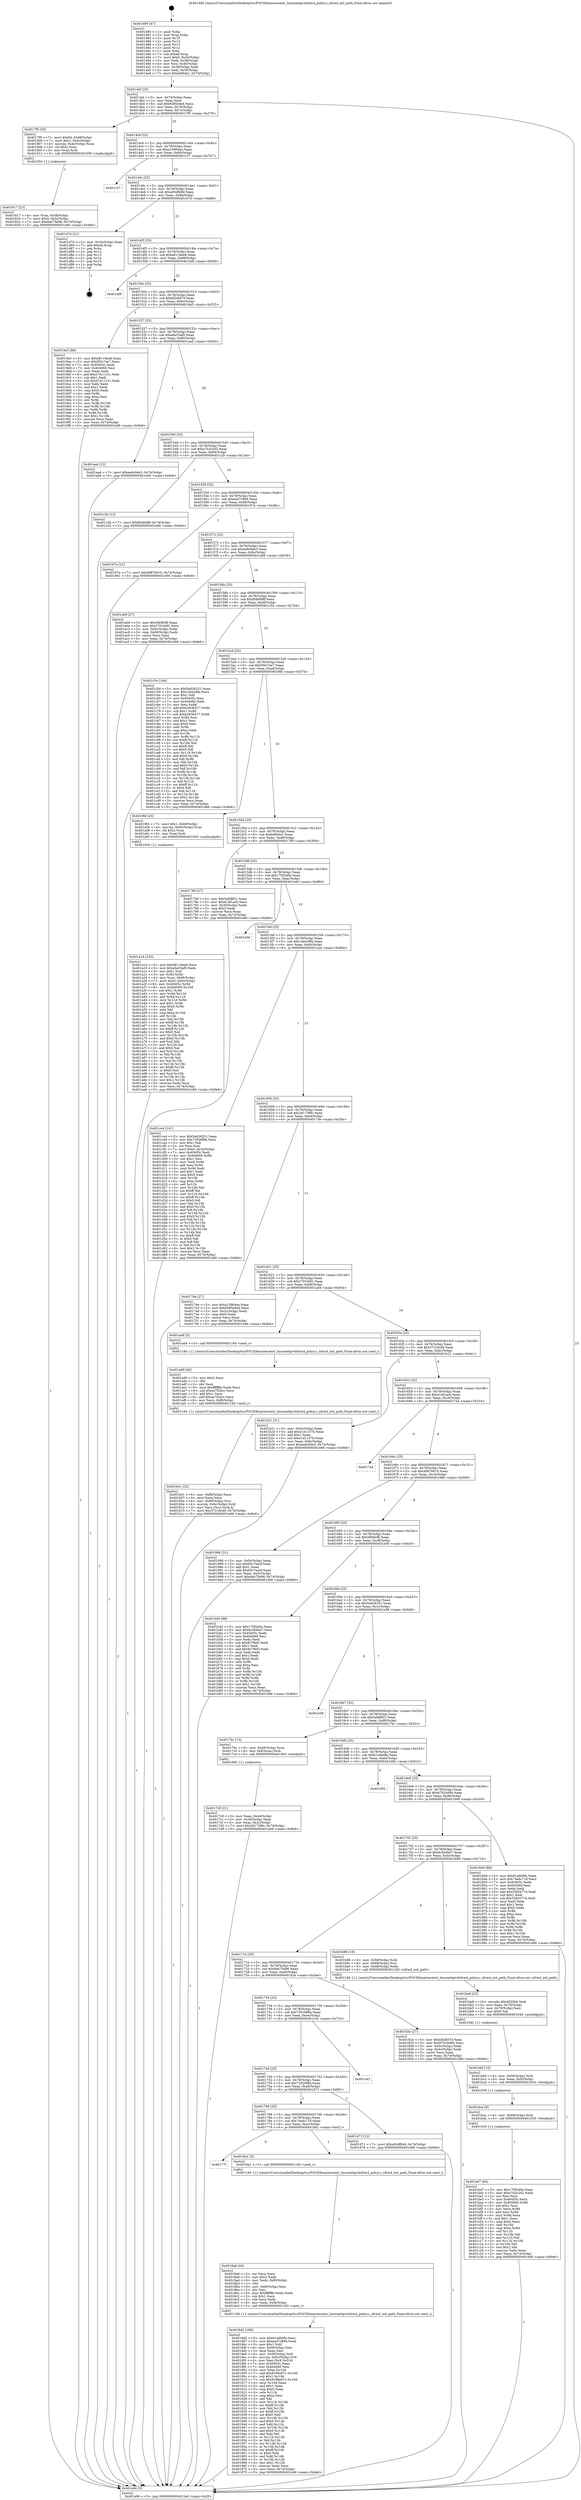 digraph "0x401480" {
  label = "0x401480 (/mnt/c/Users/mathe/Desktop/tcc/POCII/binaries/extr_linuxnetipv4xfrm4_policy.c_xfrm4_init_path_Final-ollvm.out::main(0))"
  labelloc = "t"
  node[shape=record]

  Entry [label="",width=0.3,height=0.3,shape=circle,fillcolor=black,style=filled]
  "0x4014af" [label="{
     0x4014af [23]\l
     | [instrs]\l
     &nbsp;&nbsp;0x4014af \<+3\>: mov -0x74(%rbp),%eax\l
     &nbsp;&nbsp;0x4014b2 \<+2\>: mov %eax,%ecx\l
     &nbsp;&nbsp;0x4014b4 \<+6\>: sub $0x9385d4e4,%ecx\l
     &nbsp;&nbsp;0x4014ba \<+3\>: mov %eax,-0x78(%rbp)\l
     &nbsp;&nbsp;0x4014bd \<+3\>: mov %ecx,-0x7c(%rbp)\l
     &nbsp;&nbsp;0x4014c0 \<+6\>: je 00000000004017f9 \<main+0x379\>\l
  }"]
  "0x4017f9" [label="{
     0x4017f9 [30]\l
     | [instrs]\l
     &nbsp;&nbsp;0x4017f9 \<+7\>: movl $0x64,-0x48(%rbp)\l
     &nbsp;&nbsp;0x401800 \<+7\>: movl $0x1,-0x4c(%rbp)\l
     &nbsp;&nbsp;0x401807 \<+4\>: movslq -0x4c(%rbp),%rax\l
     &nbsp;&nbsp;0x40180b \<+4\>: shl $0x2,%rax\l
     &nbsp;&nbsp;0x40180f \<+3\>: mov %rax,%rdi\l
     &nbsp;&nbsp;0x401812 \<+5\>: call 0000000000401050 \<malloc@plt\>\l
     | [calls]\l
     &nbsp;&nbsp;0x401050 \{1\} (unknown)\l
  }"]
  "0x4014c6" [label="{
     0x4014c6 [22]\l
     | [instrs]\l
     &nbsp;&nbsp;0x4014c6 \<+5\>: jmp 00000000004014cb \<main+0x4b\>\l
     &nbsp;&nbsp;0x4014cb \<+3\>: mov -0x78(%rbp),%eax\l
     &nbsp;&nbsp;0x4014ce \<+5\>: sub $0xa15964ea,%eax\l
     &nbsp;&nbsp;0x4014d3 \<+3\>: mov %eax,-0x80(%rbp)\l
     &nbsp;&nbsp;0x4014d6 \<+6\>: je 0000000000401c37 \<main+0x7b7\>\l
  }"]
  Exit [label="",width=0.3,height=0.3,shape=circle,fillcolor=black,style=filled,peripheries=2]
  "0x401c37" [label="{
     0x401c37\l
  }", style=dashed]
  "0x4014dc" [label="{
     0x4014dc [25]\l
     | [instrs]\l
     &nbsp;&nbsp;0x4014dc \<+5\>: jmp 00000000004014e1 \<main+0x61\>\l
     &nbsp;&nbsp;0x4014e1 \<+3\>: mov -0x78(%rbp),%eax\l
     &nbsp;&nbsp;0x4014e4 \<+5\>: sub $0xa83dfb9d,%eax\l
     &nbsp;&nbsp;0x4014e9 \<+6\>: mov %eax,-0x84(%rbp)\l
     &nbsp;&nbsp;0x4014ef \<+6\>: je 0000000000401d7d \<main+0x8fd\>\l
  }"]
  "0x401bd7" [label="{
     0x401bd7 [84]\l
     | [instrs]\l
     &nbsp;&nbsp;0x401bd7 \<+5\>: mov $0x170f2d0e,%eax\l
     &nbsp;&nbsp;0x401bdc \<+5\>: mov $0xe7b3c2d2,%edx\l
     &nbsp;&nbsp;0x401be1 \<+2\>: xor %esi,%esi\l
     &nbsp;&nbsp;0x401be3 \<+7\>: mov 0x40405c,%ecx\l
     &nbsp;&nbsp;0x401bea \<+8\>: mov 0x404060,%r8d\l
     &nbsp;&nbsp;0x401bf2 \<+3\>: sub $0x1,%esi\l
     &nbsp;&nbsp;0x401bf5 \<+3\>: mov %ecx,%r9d\l
     &nbsp;&nbsp;0x401bf8 \<+3\>: add %esi,%r9d\l
     &nbsp;&nbsp;0x401bfb \<+4\>: imul %r9d,%ecx\l
     &nbsp;&nbsp;0x401bff \<+3\>: and $0x1,%ecx\l
     &nbsp;&nbsp;0x401c02 \<+3\>: cmp $0x0,%ecx\l
     &nbsp;&nbsp;0x401c05 \<+4\>: sete %r10b\l
     &nbsp;&nbsp;0x401c09 \<+4\>: cmp $0xa,%r8d\l
     &nbsp;&nbsp;0x401c0d \<+4\>: setl %r11b\l
     &nbsp;&nbsp;0x401c11 \<+3\>: mov %r10b,%bl\l
     &nbsp;&nbsp;0x401c14 \<+3\>: and %r11b,%bl\l
     &nbsp;&nbsp;0x401c17 \<+3\>: xor %r11b,%r10b\l
     &nbsp;&nbsp;0x401c1a \<+3\>: or %r10b,%bl\l
     &nbsp;&nbsp;0x401c1d \<+3\>: test $0x1,%bl\l
     &nbsp;&nbsp;0x401c20 \<+3\>: cmovne %edx,%eax\l
     &nbsp;&nbsp;0x401c23 \<+3\>: mov %eax,-0x74(%rbp)\l
     &nbsp;&nbsp;0x401c26 \<+5\>: jmp 0000000000401e66 \<main+0x9e6\>\l
  }"]
  "0x401d7d" [label="{
     0x401d7d [21]\l
     | [instrs]\l
     &nbsp;&nbsp;0x401d7d \<+3\>: mov -0x34(%rbp),%eax\l
     &nbsp;&nbsp;0x401d80 \<+7\>: add $0xe8,%rsp\l
     &nbsp;&nbsp;0x401d87 \<+1\>: pop %rbx\l
     &nbsp;&nbsp;0x401d88 \<+2\>: pop %r12\l
     &nbsp;&nbsp;0x401d8a \<+2\>: pop %r13\l
     &nbsp;&nbsp;0x401d8c \<+2\>: pop %r14\l
     &nbsp;&nbsp;0x401d8e \<+2\>: pop %r15\l
     &nbsp;&nbsp;0x401d90 \<+1\>: pop %rbp\l
     &nbsp;&nbsp;0x401d91 \<+1\>: ret\l
  }"]
  "0x4014f5" [label="{
     0x4014f5 [25]\l
     | [instrs]\l
     &nbsp;&nbsp;0x4014f5 \<+5\>: jmp 00000000004014fa \<main+0x7a\>\l
     &nbsp;&nbsp;0x4014fa \<+3\>: mov -0x78(%rbp),%eax\l
     &nbsp;&nbsp;0x4014fd \<+5\>: sub $0xb8119ee8,%eax\l
     &nbsp;&nbsp;0x401502 \<+6\>: mov %eax,-0x88(%rbp)\l
     &nbsp;&nbsp;0x401508 \<+6\>: je 0000000000401ddf \<main+0x95f\>\l
  }"]
  "0x401bce" [label="{
     0x401bce [9]\l
     | [instrs]\l
     &nbsp;&nbsp;0x401bce \<+4\>: mov -0x68(%rbp),%rdi\l
     &nbsp;&nbsp;0x401bd2 \<+5\>: call 0000000000401030 \<free@plt\>\l
     | [calls]\l
     &nbsp;&nbsp;0x401030 \{1\} (unknown)\l
  }"]
  "0x401ddf" [label="{
     0x401ddf\l
  }", style=dashed]
  "0x40150e" [label="{
     0x40150e [25]\l
     | [instrs]\l
     &nbsp;&nbsp;0x40150e \<+5\>: jmp 0000000000401513 \<main+0x93\>\l
     &nbsp;&nbsp;0x401513 \<+3\>: mov -0x78(%rbp),%eax\l
     &nbsp;&nbsp;0x401516 \<+5\>: sub $0xbf2dfd7d,%eax\l
     &nbsp;&nbsp;0x40151b \<+6\>: mov %eax,-0x8c(%rbp)\l
     &nbsp;&nbsp;0x401521 \<+6\>: je 00000000004019a5 \<main+0x525\>\l
  }"]
  "0x401bbf" [label="{
     0x401bbf [15]\l
     | [instrs]\l
     &nbsp;&nbsp;0x401bbf \<+4\>: mov -0x58(%rbp),%rdi\l
     &nbsp;&nbsp;0x401bc3 \<+6\>: mov %eax,-0xfc(%rbp)\l
     &nbsp;&nbsp;0x401bc9 \<+5\>: call 0000000000401030 \<free@plt\>\l
     | [calls]\l
     &nbsp;&nbsp;0x401030 \{1\} (unknown)\l
  }"]
  "0x4019a5" [label="{
     0x4019a5 [88]\l
     | [instrs]\l
     &nbsp;&nbsp;0x4019a5 \<+5\>: mov $0xb8119ee8,%eax\l
     &nbsp;&nbsp;0x4019aa \<+5\>: mov $0xf30c7ee7,%ecx\l
     &nbsp;&nbsp;0x4019af \<+7\>: mov 0x40405c,%edx\l
     &nbsp;&nbsp;0x4019b6 \<+7\>: mov 0x404060,%esi\l
     &nbsp;&nbsp;0x4019bd \<+2\>: mov %edx,%edi\l
     &nbsp;&nbsp;0x4019bf \<+6\>: add $0xe7d11151,%edi\l
     &nbsp;&nbsp;0x4019c5 \<+3\>: sub $0x1,%edi\l
     &nbsp;&nbsp;0x4019c8 \<+6\>: sub $0xe7d11151,%edi\l
     &nbsp;&nbsp;0x4019ce \<+3\>: imul %edi,%edx\l
     &nbsp;&nbsp;0x4019d1 \<+3\>: and $0x1,%edx\l
     &nbsp;&nbsp;0x4019d4 \<+3\>: cmp $0x0,%edx\l
     &nbsp;&nbsp;0x4019d7 \<+4\>: sete %r8b\l
     &nbsp;&nbsp;0x4019db \<+3\>: cmp $0xa,%esi\l
     &nbsp;&nbsp;0x4019de \<+4\>: setl %r9b\l
     &nbsp;&nbsp;0x4019e2 \<+3\>: mov %r8b,%r10b\l
     &nbsp;&nbsp;0x4019e5 \<+3\>: and %r9b,%r10b\l
     &nbsp;&nbsp;0x4019e8 \<+3\>: xor %r9b,%r8b\l
     &nbsp;&nbsp;0x4019eb \<+3\>: or %r8b,%r10b\l
     &nbsp;&nbsp;0x4019ee \<+4\>: test $0x1,%r10b\l
     &nbsp;&nbsp;0x4019f2 \<+3\>: cmovne %ecx,%eax\l
     &nbsp;&nbsp;0x4019f5 \<+3\>: mov %eax,-0x74(%rbp)\l
     &nbsp;&nbsp;0x4019f8 \<+5\>: jmp 0000000000401e66 \<main+0x9e6\>\l
  }"]
  "0x401527" [label="{
     0x401527 [25]\l
     | [instrs]\l
     &nbsp;&nbsp;0x401527 \<+5\>: jmp 000000000040152c \<main+0xac\>\l
     &nbsp;&nbsp;0x40152c \<+3\>: mov -0x78(%rbp),%eax\l
     &nbsp;&nbsp;0x40152f \<+5\>: sub $0xe6a53af0,%eax\l
     &nbsp;&nbsp;0x401534 \<+6\>: mov %eax,-0x90(%rbp)\l
     &nbsp;&nbsp;0x40153a \<+6\>: je 0000000000401aad \<main+0x62d\>\l
  }"]
  "0x401ba8" [label="{
     0x401ba8 [23]\l
     | [instrs]\l
     &nbsp;&nbsp;0x401ba8 \<+10\>: movabs $0x4020b6,%rdi\l
     &nbsp;&nbsp;0x401bb2 \<+3\>: mov %eax,-0x70(%rbp)\l
     &nbsp;&nbsp;0x401bb5 \<+3\>: mov -0x70(%rbp),%esi\l
     &nbsp;&nbsp;0x401bb8 \<+2\>: mov $0x0,%al\l
     &nbsp;&nbsp;0x401bba \<+5\>: call 0000000000401040 \<printf@plt\>\l
     | [calls]\l
     &nbsp;&nbsp;0x401040 \{1\} (unknown)\l
  }"]
  "0x401aad" [label="{
     0x401aad [12]\l
     | [instrs]\l
     &nbsp;&nbsp;0x401aad \<+7\>: movl $0xee6c9de3,-0x74(%rbp)\l
     &nbsp;&nbsp;0x401ab4 \<+5\>: jmp 0000000000401e66 \<main+0x9e6\>\l
  }"]
  "0x401540" [label="{
     0x401540 [25]\l
     | [instrs]\l
     &nbsp;&nbsp;0x401540 \<+5\>: jmp 0000000000401545 \<main+0xc5\>\l
     &nbsp;&nbsp;0x401545 \<+3\>: mov -0x78(%rbp),%eax\l
     &nbsp;&nbsp;0x401548 \<+5\>: sub $0xe7b3c2d2,%eax\l
     &nbsp;&nbsp;0x40154d \<+6\>: mov %eax,-0x94(%rbp)\l
     &nbsp;&nbsp;0x401553 \<+6\>: je 0000000000401c2b \<main+0x7ab\>\l
  }"]
  "0x401b01" [label="{
     0x401b01 [32]\l
     | [instrs]\l
     &nbsp;&nbsp;0x401b01 \<+6\>: mov -0xf8(%rbp),%ecx\l
     &nbsp;&nbsp;0x401b07 \<+3\>: imul %eax,%ecx\l
     &nbsp;&nbsp;0x401b0a \<+4\>: mov -0x68(%rbp),%rsi\l
     &nbsp;&nbsp;0x401b0e \<+4\>: movslq -0x6c(%rbp),%rdi\l
     &nbsp;&nbsp;0x401b12 \<+3\>: mov %ecx,(%rsi,%rdi,4)\l
     &nbsp;&nbsp;0x401b15 \<+7\>: movl $0x37218cd9,-0x74(%rbp)\l
     &nbsp;&nbsp;0x401b1c \<+5\>: jmp 0000000000401e66 \<main+0x9e6\>\l
  }"]
  "0x401c2b" [label="{
     0x401c2b [12]\l
     | [instrs]\l
     &nbsp;&nbsp;0x401c2b \<+7\>: movl $0xf046fd8f,-0x74(%rbp)\l
     &nbsp;&nbsp;0x401c32 \<+5\>: jmp 0000000000401e66 \<main+0x9e6\>\l
  }"]
  "0x401559" [label="{
     0x401559 [25]\l
     | [instrs]\l
     &nbsp;&nbsp;0x401559 \<+5\>: jmp 000000000040155e \<main+0xde\>\l
     &nbsp;&nbsp;0x40155e \<+3\>: mov -0x78(%rbp),%eax\l
     &nbsp;&nbsp;0x401561 \<+5\>: sub $0xead7c894,%eax\l
     &nbsp;&nbsp;0x401566 \<+6\>: mov %eax,-0x98(%rbp)\l
     &nbsp;&nbsp;0x40156c \<+6\>: je 000000000040197a \<main+0x4fa\>\l
  }"]
  "0x401ad9" [label="{
     0x401ad9 [40]\l
     | [instrs]\l
     &nbsp;&nbsp;0x401ad9 \<+5\>: mov $0x2,%ecx\l
     &nbsp;&nbsp;0x401ade \<+1\>: cltd\l
     &nbsp;&nbsp;0x401adf \<+2\>: idiv %ecx\l
     &nbsp;&nbsp;0x401ae1 \<+6\>: imul $0xfffffffe,%edx,%ecx\l
     &nbsp;&nbsp;0x401ae7 \<+6\>: sub $0xea7f2dcc,%ecx\l
     &nbsp;&nbsp;0x401aed \<+3\>: add $0x1,%ecx\l
     &nbsp;&nbsp;0x401af0 \<+6\>: add $0xea7f2dcc,%ecx\l
     &nbsp;&nbsp;0x401af6 \<+6\>: mov %ecx,-0xf8(%rbp)\l
     &nbsp;&nbsp;0x401afc \<+5\>: call 0000000000401160 \<next_i\>\l
     | [calls]\l
     &nbsp;&nbsp;0x401160 \{1\} (/mnt/c/Users/mathe/Desktop/tcc/POCII/binaries/extr_linuxnetipv4xfrm4_policy.c_xfrm4_init_path_Final-ollvm.out::next_i)\l
  }"]
  "0x40197a" [label="{
     0x40197a [12]\l
     | [instrs]\l
     &nbsp;&nbsp;0x40197a \<+7\>: movl $0x49876610,-0x74(%rbp)\l
     &nbsp;&nbsp;0x401981 \<+5\>: jmp 0000000000401e66 \<main+0x9e6\>\l
  }"]
  "0x401572" [label="{
     0x401572 [25]\l
     | [instrs]\l
     &nbsp;&nbsp;0x401572 \<+5\>: jmp 0000000000401577 \<main+0xf7\>\l
     &nbsp;&nbsp;0x401577 \<+3\>: mov -0x78(%rbp),%eax\l
     &nbsp;&nbsp;0x40157a \<+5\>: sub $0xee6c9de3,%eax\l
     &nbsp;&nbsp;0x40157f \<+6\>: mov %eax,-0x9c(%rbp)\l
     &nbsp;&nbsp;0x401585 \<+6\>: je 0000000000401ab9 \<main+0x639\>\l
  }"]
  "0x401a14" [label="{
     0x401a14 [153]\l
     | [instrs]\l
     &nbsp;&nbsp;0x401a14 \<+5\>: mov $0xb8119ee8,%ecx\l
     &nbsp;&nbsp;0x401a19 \<+5\>: mov $0xe6a53af0,%edx\l
     &nbsp;&nbsp;0x401a1e \<+3\>: mov $0x1,%sil\l
     &nbsp;&nbsp;0x401a21 \<+3\>: xor %r8d,%r8d\l
     &nbsp;&nbsp;0x401a24 \<+4\>: mov %rax,-0x68(%rbp)\l
     &nbsp;&nbsp;0x401a28 \<+7\>: movl $0x0,-0x6c(%rbp)\l
     &nbsp;&nbsp;0x401a2f \<+8\>: mov 0x40405c,%r9d\l
     &nbsp;&nbsp;0x401a37 \<+8\>: mov 0x404060,%r10d\l
     &nbsp;&nbsp;0x401a3f \<+4\>: sub $0x1,%r8d\l
     &nbsp;&nbsp;0x401a43 \<+3\>: mov %r9d,%r11d\l
     &nbsp;&nbsp;0x401a46 \<+3\>: add %r8d,%r11d\l
     &nbsp;&nbsp;0x401a49 \<+4\>: imul %r11d,%r9d\l
     &nbsp;&nbsp;0x401a4d \<+4\>: and $0x1,%r9d\l
     &nbsp;&nbsp;0x401a51 \<+4\>: cmp $0x0,%r9d\l
     &nbsp;&nbsp;0x401a55 \<+3\>: sete %bl\l
     &nbsp;&nbsp;0x401a58 \<+4\>: cmp $0xa,%r10d\l
     &nbsp;&nbsp;0x401a5c \<+4\>: setl %r14b\l
     &nbsp;&nbsp;0x401a60 \<+3\>: mov %bl,%r15b\l
     &nbsp;&nbsp;0x401a63 \<+4\>: xor $0xff,%r15b\l
     &nbsp;&nbsp;0x401a67 \<+3\>: mov %r14b,%r12b\l
     &nbsp;&nbsp;0x401a6a \<+4\>: xor $0xff,%r12b\l
     &nbsp;&nbsp;0x401a6e \<+4\>: xor $0x0,%sil\l
     &nbsp;&nbsp;0x401a72 \<+3\>: mov %r15b,%r13b\l
     &nbsp;&nbsp;0x401a75 \<+4\>: and $0x0,%r13b\l
     &nbsp;&nbsp;0x401a79 \<+3\>: and %sil,%bl\l
     &nbsp;&nbsp;0x401a7c \<+3\>: mov %r12b,%al\l
     &nbsp;&nbsp;0x401a7f \<+2\>: and $0x0,%al\l
     &nbsp;&nbsp;0x401a81 \<+3\>: and %sil,%r14b\l
     &nbsp;&nbsp;0x401a84 \<+3\>: or %bl,%r13b\l
     &nbsp;&nbsp;0x401a87 \<+3\>: or %r14b,%al\l
     &nbsp;&nbsp;0x401a8a \<+3\>: xor %al,%r13b\l
     &nbsp;&nbsp;0x401a8d \<+3\>: or %r12b,%r15b\l
     &nbsp;&nbsp;0x401a90 \<+4\>: xor $0xff,%r15b\l
     &nbsp;&nbsp;0x401a94 \<+4\>: or $0x0,%sil\l
     &nbsp;&nbsp;0x401a98 \<+3\>: and %sil,%r15b\l
     &nbsp;&nbsp;0x401a9b \<+3\>: or %r15b,%r13b\l
     &nbsp;&nbsp;0x401a9e \<+4\>: test $0x1,%r13b\l
     &nbsp;&nbsp;0x401aa2 \<+3\>: cmovne %edx,%ecx\l
     &nbsp;&nbsp;0x401aa5 \<+3\>: mov %ecx,-0x74(%rbp)\l
     &nbsp;&nbsp;0x401aa8 \<+5\>: jmp 0000000000401e66 \<main+0x9e6\>\l
  }"]
  "0x401ab9" [label="{
     0x401ab9 [27]\l
     | [instrs]\l
     &nbsp;&nbsp;0x401ab9 \<+5\>: mov $0x56f4fcf6,%eax\l
     &nbsp;&nbsp;0x401abe \<+5\>: mov $0x27016df1,%ecx\l
     &nbsp;&nbsp;0x401ac3 \<+3\>: mov -0x6c(%rbp),%edx\l
     &nbsp;&nbsp;0x401ac6 \<+3\>: cmp -0x60(%rbp),%edx\l
     &nbsp;&nbsp;0x401ac9 \<+3\>: cmovl %ecx,%eax\l
     &nbsp;&nbsp;0x401acc \<+3\>: mov %eax,-0x74(%rbp)\l
     &nbsp;&nbsp;0x401acf \<+5\>: jmp 0000000000401e66 \<main+0x9e6\>\l
  }"]
  "0x40158b" [label="{
     0x40158b [25]\l
     | [instrs]\l
     &nbsp;&nbsp;0x40158b \<+5\>: jmp 0000000000401590 \<main+0x110\>\l
     &nbsp;&nbsp;0x401590 \<+3\>: mov -0x78(%rbp),%eax\l
     &nbsp;&nbsp;0x401593 \<+5\>: sub $0xf046fd8f,%eax\l
     &nbsp;&nbsp;0x401598 \<+6\>: mov %eax,-0xa0(%rbp)\l
     &nbsp;&nbsp;0x40159e \<+6\>: je 0000000000401c54 \<main+0x7d4\>\l
  }"]
  "0x4018d2" [label="{
     0x4018d2 [168]\l
     | [instrs]\l
     &nbsp;&nbsp;0x4018d2 \<+5\>: mov $0x61e6b0fe,%ecx\l
     &nbsp;&nbsp;0x4018d7 \<+5\>: mov $0xead7c894,%edx\l
     &nbsp;&nbsp;0x4018dc \<+3\>: mov $0x1,%dil\l
     &nbsp;&nbsp;0x4018df \<+6\>: mov -0xf4(%rbp),%esi\l
     &nbsp;&nbsp;0x4018e5 \<+3\>: imul %eax,%esi\l
     &nbsp;&nbsp;0x4018e8 \<+4\>: mov -0x58(%rbp),%r8\l
     &nbsp;&nbsp;0x4018ec \<+4\>: movslq -0x5c(%rbp),%r9\l
     &nbsp;&nbsp;0x4018f0 \<+4\>: mov %esi,(%r8,%r9,4)\l
     &nbsp;&nbsp;0x4018f4 \<+7\>: mov 0x40405c,%eax\l
     &nbsp;&nbsp;0x4018fb \<+7\>: mov 0x404060,%esi\l
     &nbsp;&nbsp;0x401902 \<+3\>: mov %eax,%r10d\l
     &nbsp;&nbsp;0x401905 \<+7\>: add $0x9198e67c,%r10d\l
     &nbsp;&nbsp;0x40190c \<+4\>: sub $0x1,%r10d\l
     &nbsp;&nbsp;0x401910 \<+7\>: sub $0x9198e67c,%r10d\l
     &nbsp;&nbsp;0x401917 \<+4\>: imul %r10d,%eax\l
     &nbsp;&nbsp;0x40191b \<+3\>: and $0x1,%eax\l
     &nbsp;&nbsp;0x40191e \<+3\>: cmp $0x0,%eax\l
     &nbsp;&nbsp;0x401921 \<+4\>: sete %r11b\l
     &nbsp;&nbsp;0x401925 \<+3\>: cmp $0xa,%esi\l
     &nbsp;&nbsp;0x401928 \<+3\>: setl %bl\l
     &nbsp;&nbsp;0x40192b \<+3\>: mov %r11b,%r14b\l
     &nbsp;&nbsp;0x40192e \<+4\>: xor $0xff,%r14b\l
     &nbsp;&nbsp;0x401932 \<+3\>: mov %bl,%r15b\l
     &nbsp;&nbsp;0x401935 \<+4\>: xor $0xff,%r15b\l
     &nbsp;&nbsp;0x401939 \<+4\>: xor $0x0,%dil\l
     &nbsp;&nbsp;0x40193d \<+3\>: mov %r14b,%r12b\l
     &nbsp;&nbsp;0x401940 \<+4\>: and $0x0,%r12b\l
     &nbsp;&nbsp;0x401944 \<+3\>: and %dil,%r11b\l
     &nbsp;&nbsp;0x401947 \<+3\>: mov %r15b,%r13b\l
     &nbsp;&nbsp;0x40194a \<+4\>: and $0x0,%r13b\l
     &nbsp;&nbsp;0x40194e \<+3\>: and %dil,%bl\l
     &nbsp;&nbsp;0x401951 \<+3\>: or %r11b,%r12b\l
     &nbsp;&nbsp;0x401954 \<+3\>: or %bl,%r13b\l
     &nbsp;&nbsp;0x401957 \<+3\>: xor %r13b,%r12b\l
     &nbsp;&nbsp;0x40195a \<+3\>: or %r15b,%r14b\l
     &nbsp;&nbsp;0x40195d \<+4\>: xor $0xff,%r14b\l
     &nbsp;&nbsp;0x401961 \<+4\>: or $0x0,%dil\l
     &nbsp;&nbsp;0x401965 \<+3\>: and %dil,%r14b\l
     &nbsp;&nbsp;0x401968 \<+3\>: or %r14b,%r12b\l
     &nbsp;&nbsp;0x40196b \<+4\>: test $0x1,%r12b\l
     &nbsp;&nbsp;0x40196f \<+3\>: cmovne %edx,%ecx\l
     &nbsp;&nbsp;0x401972 \<+3\>: mov %ecx,-0x74(%rbp)\l
     &nbsp;&nbsp;0x401975 \<+5\>: jmp 0000000000401e66 \<main+0x9e6\>\l
  }"]
  "0x401c54" [label="{
     0x401c54 [144]\l
     | [instrs]\l
     &nbsp;&nbsp;0x401c54 \<+5\>: mov $0x5a926251,%eax\l
     &nbsp;&nbsp;0x401c59 \<+5\>: mov $0x1dee29fa,%ecx\l
     &nbsp;&nbsp;0x401c5e \<+2\>: mov $0x1,%dl\l
     &nbsp;&nbsp;0x401c60 \<+7\>: mov 0x40405c,%esi\l
     &nbsp;&nbsp;0x401c67 \<+7\>: mov 0x404060,%edi\l
     &nbsp;&nbsp;0x401c6e \<+3\>: mov %esi,%r8d\l
     &nbsp;&nbsp;0x401c71 \<+7\>: add $0xb263b517,%r8d\l
     &nbsp;&nbsp;0x401c78 \<+4\>: sub $0x1,%r8d\l
     &nbsp;&nbsp;0x401c7c \<+7\>: sub $0xb263b517,%r8d\l
     &nbsp;&nbsp;0x401c83 \<+4\>: imul %r8d,%esi\l
     &nbsp;&nbsp;0x401c87 \<+3\>: and $0x1,%esi\l
     &nbsp;&nbsp;0x401c8a \<+3\>: cmp $0x0,%esi\l
     &nbsp;&nbsp;0x401c8d \<+4\>: sete %r9b\l
     &nbsp;&nbsp;0x401c91 \<+3\>: cmp $0xa,%edi\l
     &nbsp;&nbsp;0x401c94 \<+4\>: setl %r10b\l
     &nbsp;&nbsp;0x401c98 \<+3\>: mov %r9b,%r11b\l
     &nbsp;&nbsp;0x401c9b \<+4\>: xor $0xff,%r11b\l
     &nbsp;&nbsp;0x401c9f \<+3\>: mov %r10b,%bl\l
     &nbsp;&nbsp;0x401ca2 \<+3\>: xor $0xff,%bl\l
     &nbsp;&nbsp;0x401ca5 \<+3\>: xor $0x0,%dl\l
     &nbsp;&nbsp;0x401ca8 \<+3\>: mov %r11b,%r14b\l
     &nbsp;&nbsp;0x401cab \<+4\>: and $0x0,%r14b\l
     &nbsp;&nbsp;0x401caf \<+3\>: and %dl,%r9b\l
     &nbsp;&nbsp;0x401cb2 \<+3\>: mov %bl,%r15b\l
     &nbsp;&nbsp;0x401cb5 \<+4\>: and $0x0,%r15b\l
     &nbsp;&nbsp;0x401cb9 \<+3\>: and %dl,%r10b\l
     &nbsp;&nbsp;0x401cbc \<+3\>: or %r9b,%r14b\l
     &nbsp;&nbsp;0x401cbf \<+3\>: or %r10b,%r15b\l
     &nbsp;&nbsp;0x401cc2 \<+3\>: xor %r15b,%r14b\l
     &nbsp;&nbsp;0x401cc5 \<+3\>: or %bl,%r11b\l
     &nbsp;&nbsp;0x401cc8 \<+4\>: xor $0xff,%r11b\l
     &nbsp;&nbsp;0x401ccc \<+3\>: or $0x0,%dl\l
     &nbsp;&nbsp;0x401ccf \<+3\>: and %dl,%r11b\l
     &nbsp;&nbsp;0x401cd2 \<+3\>: or %r11b,%r14b\l
     &nbsp;&nbsp;0x401cd5 \<+4\>: test $0x1,%r14b\l
     &nbsp;&nbsp;0x401cd9 \<+3\>: cmovne %ecx,%eax\l
     &nbsp;&nbsp;0x401cdc \<+3\>: mov %eax,-0x74(%rbp)\l
     &nbsp;&nbsp;0x401cdf \<+5\>: jmp 0000000000401e66 \<main+0x9e6\>\l
  }"]
  "0x4015a4" [label="{
     0x4015a4 [25]\l
     | [instrs]\l
     &nbsp;&nbsp;0x4015a4 \<+5\>: jmp 00000000004015a9 \<main+0x129\>\l
     &nbsp;&nbsp;0x4015a9 \<+3\>: mov -0x78(%rbp),%eax\l
     &nbsp;&nbsp;0x4015ac \<+5\>: sub $0xf30c7ee7,%eax\l
     &nbsp;&nbsp;0x4015b1 \<+6\>: mov %eax,-0xa4(%rbp)\l
     &nbsp;&nbsp;0x4015b7 \<+6\>: je 00000000004019fd \<main+0x57d\>\l
  }"]
  "0x4018a6" [label="{
     0x4018a6 [44]\l
     | [instrs]\l
     &nbsp;&nbsp;0x4018a6 \<+2\>: xor %ecx,%ecx\l
     &nbsp;&nbsp;0x4018a8 \<+5\>: mov $0x2,%edx\l
     &nbsp;&nbsp;0x4018ad \<+6\>: mov %edx,-0xf0(%rbp)\l
     &nbsp;&nbsp;0x4018b3 \<+1\>: cltd\l
     &nbsp;&nbsp;0x4018b4 \<+6\>: mov -0xf0(%rbp),%esi\l
     &nbsp;&nbsp;0x4018ba \<+2\>: idiv %esi\l
     &nbsp;&nbsp;0x4018bc \<+6\>: imul $0xfffffffe,%edx,%edx\l
     &nbsp;&nbsp;0x4018c2 \<+3\>: sub $0x1,%ecx\l
     &nbsp;&nbsp;0x4018c5 \<+2\>: sub %ecx,%edx\l
     &nbsp;&nbsp;0x4018c7 \<+6\>: mov %edx,-0xf4(%rbp)\l
     &nbsp;&nbsp;0x4018cd \<+5\>: call 0000000000401160 \<next_i\>\l
     | [calls]\l
     &nbsp;&nbsp;0x401160 \{1\} (/mnt/c/Users/mathe/Desktop/tcc/POCII/binaries/extr_linuxnetipv4xfrm4_policy.c_xfrm4_init_path_Final-ollvm.out::next_i)\l
  }"]
  "0x4019fd" [label="{
     0x4019fd [23]\l
     | [instrs]\l
     &nbsp;&nbsp;0x4019fd \<+7\>: movl $0x1,-0x60(%rbp)\l
     &nbsp;&nbsp;0x401a04 \<+4\>: movslq -0x60(%rbp),%rax\l
     &nbsp;&nbsp;0x401a08 \<+4\>: shl $0x2,%rax\l
     &nbsp;&nbsp;0x401a0c \<+3\>: mov %rax,%rdi\l
     &nbsp;&nbsp;0x401a0f \<+5\>: call 0000000000401050 \<malloc@plt\>\l
     | [calls]\l
     &nbsp;&nbsp;0x401050 \{1\} (unknown)\l
  }"]
  "0x4015bd" [label="{
     0x4015bd [25]\l
     | [instrs]\l
     &nbsp;&nbsp;0x4015bd \<+5\>: jmp 00000000004015c2 \<main+0x142\>\l
     &nbsp;&nbsp;0x4015c2 \<+3\>: mov -0x78(%rbp),%eax\l
     &nbsp;&nbsp;0x4015c5 \<+5\>: sub $0xbdf4da1,%eax\l
     &nbsp;&nbsp;0x4015ca \<+6\>: mov %eax,-0xa8(%rbp)\l
     &nbsp;&nbsp;0x4015d0 \<+6\>: je 0000000000401789 \<main+0x309\>\l
  }"]
  "0x40177f" [label="{
     0x40177f\l
  }", style=dashed]
  "0x401789" [label="{
     0x401789 [27]\l
     | [instrs]\l
     &nbsp;&nbsp;0x401789 \<+5\>: mov $0x5afd8f21,%eax\l
     &nbsp;&nbsp;0x40178e \<+5\>: mov $0x414f1ac6,%ecx\l
     &nbsp;&nbsp;0x401793 \<+3\>: mov -0x30(%rbp),%edx\l
     &nbsp;&nbsp;0x401796 \<+3\>: cmp $0x2,%edx\l
     &nbsp;&nbsp;0x401799 \<+3\>: cmovne %ecx,%eax\l
     &nbsp;&nbsp;0x40179c \<+3\>: mov %eax,-0x74(%rbp)\l
     &nbsp;&nbsp;0x40179f \<+5\>: jmp 0000000000401e66 \<main+0x9e6\>\l
  }"]
  "0x4015d6" [label="{
     0x4015d6 [25]\l
     | [instrs]\l
     &nbsp;&nbsp;0x4015d6 \<+5\>: jmp 00000000004015db \<main+0x15b\>\l
     &nbsp;&nbsp;0x4015db \<+3\>: mov -0x78(%rbp),%eax\l
     &nbsp;&nbsp;0x4015de \<+5\>: sub $0x170f2d0e,%eax\l
     &nbsp;&nbsp;0x4015e3 \<+6\>: mov %eax,-0xac(%rbp)\l
     &nbsp;&nbsp;0x4015e9 \<+6\>: je 0000000000401e0d \<main+0x98d\>\l
  }"]
  "0x401e66" [label="{
     0x401e66 [5]\l
     | [instrs]\l
     &nbsp;&nbsp;0x401e66 \<+5\>: jmp 00000000004014af \<main+0x2f\>\l
  }"]
  "0x401480" [label="{
     0x401480 [47]\l
     | [instrs]\l
     &nbsp;&nbsp;0x401480 \<+1\>: push %rbp\l
     &nbsp;&nbsp;0x401481 \<+3\>: mov %rsp,%rbp\l
     &nbsp;&nbsp;0x401484 \<+2\>: push %r15\l
     &nbsp;&nbsp;0x401486 \<+2\>: push %r14\l
     &nbsp;&nbsp;0x401488 \<+2\>: push %r13\l
     &nbsp;&nbsp;0x40148a \<+2\>: push %r12\l
     &nbsp;&nbsp;0x40148c \<+1\>: push %rbx\l
     &nbsp;&nbsp;0x40148d \<+7\>: sub $0xe8,%rsp\l
     &nbsp;&nbsp;0x401494 \<+7\>: movl $0x0,-0x34(%rbp)\l
     &nbsp;&nbsp;0x40149b \<+3\>: mov %edi,-0x38(%rbp)\l
     &nbsp;&nbsp;0x40149e \<+4\>: mov %rsi,-0x40(%rbp)\l
     &nbsp;&nbsp;0x4014a2 \<+3\>: mov -0x38(%rbp),%edi\l
     &nbsp;&nbsp;0x4014a5 \<+3\>: mov %edi,-0x30(%rbp)\l
     &nbsp;&nbsp;0x4014a8 \<+7\>: movl $0xbdf4da1,-0x74(%rbp)\l
  }"]
  "0x4018a1" [label="{
     0x4018a1 [5]\l
     | [instrs]\l
     &nbsp;&nbsp;0x4018a1 \<+5\>: call 0000000000401160 \<next_i\>\l
     | [calls]\l
     &nbsp;&nbsp;0x401160 \{1\} (/mnt/c/Users/mathe/Desktop/tcc/POCII/binaries/extr_linuxnetipv4xfrm4_policy.c_xfrm4_init_path_Final-ollvm.out::next_i)\l
  }"]
  "0x401e0d" [label="{
     0x401e0d\l
  }", style=dashed]
  "0x4015ef" [label="{
     0x4015ef [25]\l
     | [instrs]\l
     &nbsp;&nbsp;0x4015ef \<+5\>: jmp 00000000004015f4 \<main+0x174\>\l
     &nbsp;&nbsp;0x4015f4 \<+3\>: mov -0x78(%rbp),%eax\l
     &nbsp;&nbsp;0x4015f7 \<+5\>: sub $0x1dee29fa,%eax\l
     &nbsp;&nbsp;0x4015fc \<+6\>: mov %eax,-0xb0(%rbp)\l
     &nbsp;&nbsp;0x401602 \<+6\>: je 0000000000401ce4 \<main+0x864\>\l
  }"]
  "0x401766" [label="{
     0x401766 [25]\l
     | [instrs]\l
     &nbsp;&nbsp;0x401766 \<+5\>: jmp 000000000040176b \<main+0x2eb\>\l
     &nbsp;&nbsp;0x40176b \<+3\>: mov -0x78(%rbp),%eax\l
     &nbsp;&nbsp;0x40176e \<+5\>: sub $0x74e6c718,%eax\l
     &nbsp;&nbsp;0x401773 \<+6\>: mov %eax,-0xec(%rbp)\l
     &nbsp;&nbsp;0x401779 \<+6\>: je 00000000004018a1 \<main+0x421\>\l
  }"]
  "0x401ce4" [label="{
     0x401ce4 [141]\l
     | [instrs]\l
     &nbsp;&nbsp;0x401ce4 \<+5\>: mov $0x5a926251,%eax\l
     &nbsp;&nbsp;0x401ce9 \<+5\>: mov $0x72926f8d,%ecx\l
     &nbsp;&nbsp;0x401cee \<+2\>: mov $0x1,%dl\l
     &nbsp;&nbsp;0x401cf0 \<+2\>: xor %esi,%esi\l
     &nbsp;&nbsp;0x401cf2 \<+7\>: movl $0x0,-0x34(%rbp)\l
     &nbsp;&nbsp;0x401cf9 \<+7\>: mov 0x40405c,%edi\l
     &nbsp;&nbsp;0x401d00 \<+8\>: mov 0x404060,%r8d\l
     &nbsp;&nbsp;0x401d08 \<+3\>: sub $0x1,%esi\l
     &nbsp;&nbsp;0x401d0b \<+3\>: mov %edi,%r9d\l
     &nbsp;&nbsp;0x401d0e \<+3\>: add %esi,%r9d\l
     &nbsp;&nbsp;0x401d11 \<+4\>: imul %r9d,%edi\l
     &nbsp;&nbsp;0x401d15 \<+3\>: and $0x1,%edi\l
     &nbsp;&nbsp;0x401d18 \<+3\>: cmp $0x0,%edi\l
     &nbsp;&nbsp;0x401d1b \<+4\>: sete %r10b\l
     &nbsp;&nbsp;0x401d1f \<+4\>: cmp $0xa,%r8d\l
     &nbsp;&nbsp;0x401d23 \<+4\>: setl %r11b\l
     &nbsp;&nbsp;0x401d27 \<+3\>: mov %r10b,%bl\l
     &nbsp;&nbsp;0x401d2a \<+3\>: xor $0xff,%bl\l
     &nbsp;&nbsp;0x401d2d \<+3\>: mov %r11b,%r14b\l
     &nbsp;&nbsp;0x401d30 \<+4\>: xor $0xff,%r14b\l
     &nbsp;&nbsp;0x401d34 \<+3\>: xor $0x0,%dl\l
     &nbsp;&nbsp;0x401d37 \<+3\>: mov %bl,%r15b\l
     &nbsp;&nbsp;0x401d3a \<+4\>: and $0x0,%r15b\l
     &nbsp;&nbsp;0x401d3e \<+3\>: and %dl,%r10b\l
     &nbsp;&nbsp;0x401d41 \<+3\>: mov %r14b,%r12b\l
     &nbsp;&nbsp;0x401d44 \<+4\>: and $0x0,%r12b\l
     &nbsp;&nbsp;0x401d48 \<+3\>: and %dl,%r11b\l
     &nbsp;&nbsp;0x401d4b \<+3\>: or %r10b,%r15b\l
     &nbsp;&nbsp;0x401d4e \<+3\>: or %r11b,%r12b\l
     &nbsp;&nbsp;0x401d51 \<+3\>: xor %r12b,%r15b\l
     &nbsp;&nbsp;0x401d54 \<+3\>: or %r14b,%bl\l
     &nbsp;&nbsp;0x401d57 \<+3\>: xor $0xff,%bl\l
     &nbsp;&nbsp;0x401d5a \<+3\>: or $0x0,%dl\l
     &nbsp;&nbsp;0x401d5d \<+2\>: and %dl,%bl\l
     &nbsp;&nbsp;0x401d5f \<+3\>: or %bl,%r15b\l
     &nbsp;&nbsp;0x401d62 \<+4\>: test $0x1,%r15b\l
     &nbsp;&nbsp;0x401d66 \<+3\>: cmovne %ecx,%eax\l
     &nbsp;&nbsp;0x401d69 \<+3\>: mov %eax,-0x74(%rbp)\l
     &nbsp;&nbsp;0x401d6c \<+5\>: jmp 0000000000401e66 \<main+0x9e6\>\l
  }"]
  "0x401608" [label="{
     0x401608 [25]\l
     | [instrs]\l
     &nbsp;&nbsp;0x401608 \<+5\>: jmp 000000000040160d \<main+0x18d\>\l
     &nbsp;&nbsp;0x40160d \<+3\>: mov -0x78(%rbp),%eax\l
     &nbsp;&nbsp;0x401610 \<+5\>: sub $0x261739fc,%eax\l
     &nbsp;&nbsp;0x401615 \<+6\>: mov %eax,-0xb4(%rbp)\l
     &nbsp;&nbsp;0x40161b \<+6\>: je 00000000004017de \<main+0x35e\>\l
  }"]
  "0x401d71" [label="{
     0x401d71 [12]\l
     | [instrs]\l
     &nbsp;&nbsp;0x401d71 \<+7\>: movl $0xa83dfb9d,-0x74(%rbp)\l
     &nbsp;&nbsp;0x401d78 \<+5\>: jmp 0000000000401e66 \<main+0x9e6\>\l
  }"]
  "0x4017de" [label="{
     0x4017de [27]\l
     | [instrs]\l
     &nbsp;&nbsp;0x4017de \<+5\>: mov $0xa15964ea,%eax\l
     &nbsp;&nbsp;0x4017e3 \<+5\>: mov $0x9385d4e4,%ecx\l
     &nbsp;&nbsp;0x4017e8 \<+3\>: mov -0x2c(%rbp),%edx\l
     &nbsp;&nbsp;0x4017eb \<+3\>: cmp $0x0,%edx\l
     &nbsp;&nbsp;0x4017ee \<+3\>: cmove %ecx,%eax\l
     &nbsp;&nbsp;0x4017f1 \<+3\>: mov %eax,-0x74(%rbp)\l
     &nbsp;&nbsp;0x4017f4 \<+5\>: jmp 0000000000401e66 \<main+0x9e6\>\l
  }"]
  "0x401621" [label="{
     0x401621 [25]\l
     | [instrs]\l
     &nbsp;&nbsp;0x401621 \<+5\>: jmp 0000000000401626 \<main+0x1a6\>\l
     &nbsp;&nbsp;0x401626 \<+3\>: mov -0x78(%rbp),%eax\l
     &nbsp;&nbsp;0x401629 \<+5\>: sub $0x27016df1,%eax\l
     &nbsp;&nbsp;0x40162e \<+6\>: mov %eax,-0xb8(%rbp)\l
     &nbsp;&nbsp;0x401634 \<+6\>: je 0000000000401ad4 \<main+0x654\>\l
  }"]
  "0x40174d" [label="{
     0x40174d [25]\l
     | [instrs]\l
     &nbsp;&nbsp;0x40174d \<+5\>: jmp 0000000000401752 \<main+0x2d2\>\l
     &nbsp;&nbsp;0x401752 \<+3\>: mov -0x78(%rbp),%eax\l
     &nbsp;&nbsp;0x401755 \<+5\>: sub $0x72926f8d,%eax\l
     &nbsp;&nbsp;0x40175a \<+6\>: mov %eax,-0xe8(%rbp)\l
     &nbsp;&nbsp;0x401760 \<+6\>: je 0000000000401d71 \<main+0x8f1\>\l
  }"]
  "0x401ad4" [label="{
     0x401ad4 [5]\l
     | [instrs]\l
     &nbsp;&nbsp;0x401ad4 \<+5\>: call 0000000000401160 \<next_i\>\l
     | [calls]\l
     &nbsp;&nbsp;0x401160 \{1\} (/mnt/c/Users/mathe/Desktop/tcc/POCII/binaries/extr_linuxnetipv4xfrm4_policy.c_xfrm4_init_path_Final-ollvm.out::next_i)\l
  }"]
  "0x40163a" [label="{
     0x40163a [25]\l
     | [instrs]\l
     &nbsp;&nbsp;0x40163a \<+5\>: jmp 000000000040163f \<main+0x1bf\>\l
     &nbsp;&nbsp;0x40163f \<+3\>: mov -0x78(%rbp),%eax\l
     &nbsp;&nbsp;0x401642 \<+5\>: sub $0x37218cd9,%eax\l
     &nbsp;&nbsp;0x401647 \<+6\>: mov %eax,-0xbc(%rbp)\l
     &nbsp;&nbsp;0x40164d \<+6\>: je 0000000000401b21 \<main+0x6a1\>\l
  }"]
  "0x401c43" [label="{
     0x401c43\l
  }", style=dashed]
  "0x401b21" [label="{
     0x401b21 [31]\l
     | [instrs]\l
     &nbsp;&nbsp;0x401b21 \<+3\>: mov -0x6c(%rbp),%eax\l
     &nbsp;&nbsp;0x401b24 \<+5\>: add $0xe1d1157b,%eax\l
     &nbsp;&nbsp;0x401b29 \<+3\>: add $0x1,%eax\l
     &nbsp;&nbsp;0x401b2c \<+5\>: sub $0xe1d1157b,%eax\l
     &nbsp;&nbsp;0x401b31 \<+3\>: mov %eax,-0x6c(%rbp)\l
     &nbsp;&nbsp;0x401b34 \<+7\>: movl $0xee6c9de3,-0x74(%rbp)\l
     &nbsp;&nbsp;0x401b3b \<+5\>: jmp 0000000000401e66 \<main+0x9e6\>\l
  }"]
  "0x401653" [label="{
     0x401653 [25]\l
     | [instrs]\l
     &nbsp;&nbsp;0x401653 \<+5\>: jmp 0000000000401658 \<main+0x1d8\>\l
     &nbsp;&nbsp;0x401658 \<+3\>: mov -0x78(%rbp),%eax\l
     &nbsp;&nbsp;0x40165b \<+5\>: sub $0x414f1ac6,%eax\l
     &nbsp;&nbsp;0x401660 \<+6\>: mov %eax,-0xc0(%rbp)\l
     &nbsp;&nbsp;0x401666 \<+6\>: je 00000000004017a4 \<main+0x324\>\l
  }"]
  "0x401734" [label="{
     0x401734 [25]\l
     | [instrs]\l
     &nbsp;&nbsp;0x401734 \<+5\>: jmp 0000000000401739 \<main+0x2b9\>\l
     &nbsp;&nbsp;0x401739 \<+3\>: mov -0x78(%rbp),%eax\l
     &nbsp;&nbsp;0x40173c \<+5\>: sub $0x7201888a,%eax\l
     &nbsp;&nbsp;0x401741 \<+6\>: mov %eax,-0xe4(%rbp)\l
     &nbsp;&nbsp;0x401747 \<+6\>: je 0000000000401c43 \<main+0x7c3\>\l
  }"]
  "0x4017a4" [label="{
     0x4017a4\l
  }", style=dashed]
  "0x40166c" [label="{
     0x40166c [25]\l
     | [instrs]\l
     &nbsp;&nbsp;0x40166c \<+5\>: jmp 0000000000401671 \<main+0x1f1\>\l
     &nbsp;&nbsp;0x401671 \<+3\>: mov -0x78(%rbp),%eax\l
     &nbsp;&nbsp;0x401674 \<+5\>: sub $0x49876610,%eax\l
     &nbsp;&nbsp;0x401679 \<+6\>: mov %eax,-0xc4(%rbp)\l
     &nbsp;&nbsp;0x40167f \<+6\>: je 0000000000401986 \<main+0x506\>\l
  }"]
  "0x40182e" [label="{
     0x40182e [27]\l
     | [instrs]\l
     &nbsp;&nbsp;0x40182e \<+5\>: mov $0xbf2dfd7d,%eax\l
     &nbsp;&nbsp;0x401833 \<+5\>: mov $0x67024d94,%ecx\l
     &nbsp;&nbsp;0x401838 \<+3\>: mov -0x5c(%rbp),%edx\l
     &nbsp;&nbsp;0x40183b \<+3\>: cmp -0x4c(%rbp),%edx\l
     &nbsp;&nbsp;0x40183e \<+3\>: cmovl %ecx,%eax\l
     &nbsp;&nbsp;0x401841 \<+3\>: mov %eax,-0x74(%rbp)\l
     &nbsp;&nbsp;0x401844 \<+5\>: jmp 0000000000401e66 \<main+0x9e6\>\l
  }"]
  "0x401986" [label="{
     0x401986 [31]\l
     | [instrs]\l
     &nbsp;&nbsp;0x401986 \<+3\>: mov -0x5c(%rbp),%eax\l
     &nbsp;&nbsp;0x401989 \<+5\>: sub $0xb5c7ea2f,%eax\l
     &nbsp;&nbsp;0x40198e \<+3\>: add $0x1,%eax\l
     &nbsp;&nbsp;0x401991 \<+5\>: add $0xb5c7ea2f,%eax\l
     &nbsp;&nbsp;0x401996 \<+3\>: mov %eax,-0x5c(%rbp)\l
     &nbsp;&nbsp;0x401999 \<+7\>: movl $0x6eb75e98,-0x74(%rbp)\l
     &nbsp;&nbsp;0x4019a0 \<+5\>: jmp 0000000000401e66 \<main+0x9e6\>\l
  }"]
  "0x401685" [label="{
     0x401685 [25]\l
     | [instrs]\l
     &nbsp;&nbsp;0x401685 \<+5\>: jmp 000000000040168a \<main+0x20a\>\l
     &nbsp;&nbsp;0x40168a \<+3\>: mov -0x78(%rbp),%eax\l
     &nbsp;&nbsp;0x40168d \<+5\>: sub $0x56f4fcf6,%eax\l
     &nbsp;&nbsp;0x401692 \<+6\>: mov %eax,-0xc8(%rbp)\l
     &nbsp;&nbsp;0x401698 \<+6\>: je 0000000000401b40 \<main+0x6c0\>\l
  }"]
  "0x40171b" [label="{
     0x40171b [25]\l
     | [instrs]\l
     &nbsp;&nbsp;0x40171b \<+5\>: jmp 0000000000401720 \<main+0x2a0\>\l
     &nbsp;&nbsp;0x401720 \<+3\>: mov -0x78(%rbp),%eax\l
     &nbsp;&nbsp;0x401723 \<+5\>: sub $0x6eb75e98,%eax\l
     &nbsp;&nbsp;0x401728 \<+6\>: mov %eax,-0xe0(%rbp)\l
     &nbsp;&nbsp;0x40172e \<+6\>: je 000000000040182e \<main+0x3ae\>\l
  }"]
  "0x401b40" [label="{
     0x401b40 [88]\l
     | [instrs]\l
     &nbsp;&nbsp;0x401b40 \<+5\>: mov $0x170f2d0e,%eax\l
     &nbsp;&nbsp;0x401b45 \<+5\>: mov $0x6c564be7,%ecx\l
     &nbsp;&nbsp;0x401b4a \<+7\>: mov 0x40405c,%edx\l
     &nbsp;&nbsp;0x401b51 \<+7\>: mov 0x404060,%esi\l
     &nbsp;&nbsp;0x401b58 \<+2\>: mov %edx,%edi\l
     &nbsp;&nbsp;0x401b5a \<+6\>: sub $0x9c78bf3,%edi\l
     &nbsp;&nbsp;0x401b60 \<+3\>: sub $0x1,%edi\l
     &nbsp;&nbsp;0x401b63 \<+6\>: add $0x9c78bf3,%edi\l
     &nbsp;&nbsp;0x401b69 \<+3\>: imul %edi,%edx\l
     &nbsp;&nbsp;0x401b6c \<+3\>: and $0x1,%edx\l
     &nbsp;&nbsp;0x401b6f \<+3\>: cmp $0x0,%edx\l
     &nbsp;&nbsp;0x401b72 \<+4\>: sete %r8b\l
     &nbsp;&nbsp;0x401b76 \<+3\>: cmp $0xa,%esi\l
     &nbsp;&nbsp;0x401b79 \<+4\>: setl %r9b\l
     &nbsp;&nbsp;0x401b7d \<+3\>: mov %r8b,%r10b\l
     &nbsp;&nbsp;0x401b80 \<+3\>: and %r9b,%r10b\l
     &nbsp;&nbsp;0x401b83 \<+3\>: xor %r9b,%r8b\l
     &nbsp;&nbsp;0x401b86 \<+3\>: or %r8b,%r10b\l
     &nbsp;&nbsp;0x401b89 \<+4\>: test $0x1,%r10b\l
     &nbsp;&nbsp;0x401b8d \<+3\>: cmovne %ecx,%eax\l
     &nbsp;&nbsp;0x401b90 \<+3\>: mov %eax,-0x74(%rbp)\l
     &nbsp;&nbsp;0x401b93 \<+5\>: jmp 0000000000401e66 \<main+0x9e6\>\l
  }"]
  "0x40169e" [label="{
     0x40169e [25]\l
     | [instrs]\l
     &nbsp;&nbsp;0x40169e \<+5\>: jmp 00000000004016a3 \<main+0x223\>\l
     &nbsp;&nbsp;0x4016a3 \<+3\>: mov -0x78(%rbp),%eax\l
     &nbsp;&nbsp;0x4016a6 \<+5\>: sub $0x5a926251,%eax\l
     &nbsp;&nbsp;0x4016ab \<+6\>: mov %eax,-0xcc(%rbp)\l
     &nbsp;&nbsp;0x4016b1 \<+6\>: je 0000000000401e58 \<main+0x9d8\>\l
  }"]
  "0x401b98" [label="{
     0x401b98 [16]\l
     | [instrs]\l
     &nbsp;&nbsp;0x401b98 \<+4\>: mov -0x58(%rbp),%rdi\l
     &nbsp;&nbsp;0x401b9c \<+4\>: mov -0x68(%rbp),%rsi\l
     &nbsp;&nbsp;0x401ba0 \<+3\>: mov -0x48(%rbp),%edx\l
     &nbsp;&nbsp;0x401ba3 \<+5\>: call 0000000000401240 \<xfrm4_init_path\>\l
     | [calls]\l
     &nbsp;&nbsp;0x401240 \{1\} (/mnt/c/Users/mathe/Desktop/tcc/POCII/binaries/extr_linuxnetipv4xfrm4_policy.c_xfrm4_init_path_Final-ollvm.out::xfrm4_init_path)\l
  }"]
  "0x401e58" [label="{
     0x401e58\l
  }", style=dashed]
  "0x4016b7" [label="{
     0x4016b7 [25]\l
     | [instrs]\l
     &nbsp;&nbsp;0x4016b7 \<+5\>: jmp 00000000004016bc \<main+0x23c\>\l
     &nbsp;&nbsp;0x4016bc \<+3\>: mov -0x78(%rbp),%eax\l
     &nbsp;&nbsp;0x4016bf \<+5\>: sub $0x5afd8f21,%eax\l
     &nbsp;&nbsp;0x4016c4 \<+6\>: mov %eax,-0xd0(%rbp)\l
     &nbsp;&nbsp;0x4016ca \<+6\>: je 00000000004017bc \<main+0x33c\>\l
  }"]
  "0x401702" [label="{
     0x401702 [25]\l
     | [instrs]\l
     &nbsp;&nbsp;0x401702 \<+5\>: jmp 0000000000401707 \<main+0x287\>\l
     &nbsp;&nbsp;0x401707 \<+3\>: mov -0x78(%rbp),%eax\l
     &nbsp;&nbsp;0x40170a \<+5\>: sub $0x6c564be7,%eax\l
     &nbsp;&nbsp;0x40170f \<+6\>: mov %eax,-0xdc(%rbp)\l
     &nbsp;&nbsp;0x401715 \<+6\>: je 0000000000401b98 \<main+0x718\>\l
  }"]
  "0x4017bc" [label="{
     0x4017bc [13]\l
     | [instrs]\l
     &nbsp;&nbsp;0x4017bc \<+4\>: mov -0x40(%rbp),%rax\l
     &nbsp;&nbsp;0x4017c0 \<+4\>: mov 0x8(%rax),%rdi\l
     &nbsp;&nbsp;0x4017c4 \<+5\>: call 0000000000401060 \<atoi@plt\>\l
     | [calls]\l
     &nbsp;&nbsp;0x401060 \{1\} (unknown)\l
  }"]
  "0x4016d0" [label="{
     0x4016d0 [25]\l
     | [instrs]\l
     &nbsp;&nbsp;0x4016d0 \<+5\>: jmp 00000000004016d5 \<main+0x255\>\l
     &nbsp;&nbsp;0x4016d5 \<+3\>: mov -0x78(%rbp),%eax\l
     &nbsp;&nbsp;0x4016d8 \<+5\>: sub $0x61e6b0fe,%eax\l
     &nbsp;&nbsp;0x4016dd \<+6\>: mov %eax,-0xd4(%rbp)\l
     &nbsp;&nbsp;0x4016e3 \<+6\>: je 0000000000401d92 \<main+0x912\>\l
  }"]
  "0x4017c9" [label="{
     0x4017c9 [21]\l
     | [instrs]\l
     &nbsp;&nbsp;0x4017c9 \<+3\>: mov %eax,-0x44(%rbp)\l
     &nbsp;&nbsp;0x4017cc \<+3\>: mov -0x44(%rbp),%eax\l
     &nbsp;&nbsp;0x4017cf \<+3\>: mov %eax,-0x2c(%rbp)\l
     &nbsp;&nbsp;0x4017d2 \<+7\>: movl $0x261739fc,-0x74(%rbp)\l
     &nbsp;&nbsp;0x4017d9 \<+5\>: jmp 0000000000401e66 \<main+0x9e6\>\l
  }"]
  "0x401817" [label="{
     0x401817 [23]\l
     | [instrs]\l
     &nbsp;&nbsp;0x401817 \<+4\>: mov %rax,-0x58(%rbp)\l
     &nbsp;&nbsp;0x40181b \<+7\>: movl $0x0,-0x5c(%rbp)\l
     &nbsp;&nbsp;0x401822 \<+7\>: movl $0x6eb75e98,-0x74(%rbp)\l
     &nbsp;&nbsp;0x401829 \<+5\>: jmp 0000000000401e66 \<main+0x9e6\>\l
  }"]
  "0x401849" [label="{
     0x401849 [88]\l
     | [instrs]\l
     &nbsp;&nbsp;0x401849 \<+5\>: mov $0x61e6b0fe,%eax\l
     &nbsp;&nbsp;0x40184e \<+5\>: mov $0x74e6c718,%ecx\l
     &nbsp;&nbsp;0x401853 \<+7\>: mov 0x40405c,%edx\l
     &nbsp;&nbsp;0x40185a \<+7\>: mov 0x404060,%esi\l
     &nbsp;&nbsp;0x401861 \<+2\>: mov %edx,%edi\l
     &nbsp;&nbsp;0x401863 \<+6\>: add $0x3382e77d,%edi\l
     &nbsp;&nbsp;0x401869 \<+3\>: sub $0x1,%edi\l
     &nbsp;&nbsp;0x40186c \<+6\>: sub $0x3382e77d,%edi\l
     &nbsp;&nbsp;0x401872 \<+3\>: imul %edi,%edx\l
     &nbsp;&nbsp;0x401875 \<+3\>: and $0x1,%edx\l
     &nbsp;&nbsp;0x401878 \<+3\>: cmp $0x0,%edx\l
     &nbsp;&nbsp;0x40187b \<+4\>: sete %r8b\l
     &nbsp;&nbsp;0x40187f \<+3\>: cmp $0xa,%esi\l
     &nbsp;&nbsp;0x401882 \<+4\>: setl %r9b\l
     &nbsp;&nbsp;0x401886 \<+3\>: mov %r8b,%r10b\l
     &nbsp;&nbsp;0x401889 \<+3\>: and %r9b,%r10b\l
     &nbsp;&nbsp;0x40188c \<+3\>: xor %r9b,%r8b\l
     &nbsp;&nbsp;0x40188f \<+3\>: or %r8b,%r10b\l
     &nbsp;&nbsp;0x401892 \<+4\>: test $0x1,%r10b\l
     &nbsp;&nbsp;0x401896 \<+3\>: cmovne %ecx,%eax\l
     &nbsp;&nbsp;0x401899 \<+3\>: mov %eax,-0x74(%rbp)\l
     &nbsp;&nbsp;0x40189c \<+5\>: jmp 0000000000401e66 \<main+0x9e6\>\l
  }"]
  "0x401d92" [label="{
     0x401d92\l
  }", style=dashed]
  "0x4016e9" [label="{
     0x4016e9 [25]\l
     | [instrs]\l
     &nbsp;&nbsp;0x4016e9 \<+5\>: jmp 00000000004016ee \<main+0x26e\>\l
     &nbsp;&nbsp;0x4016ee \<+3\>: mov -0x78(%rbp),%eax\l
     &nbsp;&nbsp;0x4016f1 \<+5\>: sub $0x67024d94,%eax\l
     &nbsp;&nbsp;0x4016f6 \<+6\>: mov %eax,-0xd8(%rbp)\l
     &nbsp;&nbsp;0x4016fc \<+6\>: je 0000000000401849 \<main+0x3c9\>\l
  }"]
  Entry -> "0x401480" [label=" 1"]
  "0x4014af" -> "0x4017f9" [label=" 1"]
  "0x4014af" -> "0x4014c6" [label=" 23"]
  "0x401d7d" -> Exit [label=" 1"]
  "0x4014c6" -> "0x401c37" [label=" 0"]
  "0x4014c6" -> "0x4014dc" [label=" 23"]
  "0x401d71" -> "0x401e66" [label=" 1"]
  "0x4014dc" -> "0x401d7d" [label=" 1"]
  "0x4014dc" -> "0x4014f5" [label=" 22"]
  "0x401ce4" -> "0x401e66" [label=" 1"]
  "0x4014f5" -> "0x401ddf" [label=" 0"]
  "0x4014f5" -> "0x40150e" [label=" 22"]
  "0x401c54" -> "0x401e66" [label=" 1"]
  "0x40150e" -> "0x4019a5" [label=" 1"]
  "0x40150e" -> "0x401527" [label=" 21"]
  "0x401c2b" -> "0x401e66" [label=" 1"]
  "0x401527" -> "0x401aad" [label=" 1"]
  "0x401527" -> "0x401540" [label=" 20"]
  "0x401bd7" -> "0x401e66" [label=" 1"]
  "0x401540" -> "0x401c2b" [label=" 1"]
  "0x401540" -> "0x401559" [label=" 19"]
  "0x401bce" -> "0x401bd7" [label=" 1"]
  "0x401559" -> "0x40197a" [label=" 1"]
  "0x401559" -> "0x401572" [label=" 18"]
  "0x401bbf" -> "0x401bce" [label=" 1"]
  "0x401572" -> "0x401ab9" [label=" 2"]
  "0x401572" -> "0x40158b" [label=" 16"]
  "0x401ba8" -> "0x401bbf" [label=" 1"]
  "0x40158b" -> "0x401c54" [label=" 1"]
  "0x40158b" -> "0x4015a4" [label=" 15"]
  "0x401b98" -> "0x401ba8" [label=" 1"]
  "0x4015a4" -> "0x4019fd" [label=" 1"]
  "0x4015a4" -> "0x4015bd" [label=" 14"]
  "0x401b40" -> "0x401e66" [label=" 1"]
  "0x4015bd" -> "0x401789" [label=" 1"]
  "0x4015bd" -> "0x4015d6" [label=" 13"]
  "0x401789" -> "0x401e66" [label=" 1"]
  "0x401480" -> "0x4014af" [label=" 1"]
  "0x401e66" -> "0x4014af" [label=" 23"]
  "0x401b21" -> "0x401e66" [label=" 1"]
  "0x4015d6" -> "0x401e0d" [label=" 0"]
  "0x4015d6" -> "0x4015ef" [label=" 13"]
  "0x401b01" -> "0x401e66" [label=" 1"]
  "0x4015ef" -> "0x401ce4" [label=" 1"]
  "0x4015ef" -> "0x401608" [label=" 12"]
  "0x401ad4" -> "0x401ad9" [label=" 1"]
  "0x401608" -> "0x4017de" [label=" 1"]
  "0x401608" -> "0x401621" [label=" 11"]
  "0x401ab9" -> "0x401e66" [label=" 2"]
  "0x401621" -> "0x401ad4" [label=" 1"]
  "0x401621" -> "0x40163a" [label=" 10"]
  "0x401a14" -> "0x401e66" [label=" 1"]
  "0x40163a" -> "0x401b21" [label=" 1"]
  "0x40163a" -> "0x401653" [label=" 9"]
  "0x4019fd" -> "0x401a14" [label=" 1"]
  "0x401653" -> "0x4017a4" [label=" 0"]
  "0x401653" -> "0x40166c" [label=" 9"]
  "0x401986" -> "0x401e66" [label=" 1"]
  "0x40166c" -> "0x401986" [label=" 1"]
  "0x40166c" -> "0x401685" [label=" 8"]
  "0x40197a" -> "0x401e66" [label=" 1"]
  "0x401685" -> "0x401b40" [label=" 1"]
  "0x401685" -> "0x40169e" [label=" 7"]
  "0x4018a6" -> "0x4018d2" [label=" 1"]
  "0x40169e" -> "0x401e58" [label=" 0"]
  "0x40169e" -> "0x4016b7" [label=" 7"]
  "0x4018a1" -> "0x4018a6" [label=" 1"]
  "0x4016b7" -> "0x4017bc" [label=" 1"]
  "0x4016b7" -> "0x4016d0" [label=" 6"]
  "0x4017bc" -> "0x4017c9" [label=" 1"]
  "0x4017c9" -> "0x401e66" [label=" 1"]
  "0x4017de" -> "0x401e66" [label=" 1"]
  "0x4017f9" -> "0x401817" [label=" 1"]
  "0x401817" -> "0x401e66" [label=" 1"]
  "0x401766" -> "0x4018a1" [label=" 1"]
  "0x4016d0" -> "0x401d92" [label=" 0"]
  "0x4016d0" -> "0x4016e9" [label=" 6"]
  "0x401ad9" -> "0x401b01" [label=" 1"]
  "0x4016e9" -> "0x401849" [label=" 1"]
  "0x4016e9" -> "0x401702" [label=" 5"]
  "0x401766" -> "0x40177f" [label=" 0"]
  "0x401702" -> "0x401b98" [label=" 1"]
  "0x401702" -> "0x40171b" [label=" 4"]
  "0x4018d2" -> "0x401e66" [label=" 1"]
  "0x40171b" -> "0x40182e" [label=" 2"]
  "0x40171b" -> "0x401734" [label=" 2"]
  "0x40182e" -> "0x401e66" [label=" 2"]
  "0x401849" -> "0x401e66" [label=" 1"]
  "0x4019a5" -> "0x401e66" [label=" 1"]
  "0x401734" -> "0x401c43" [label=" 0"]
  "0x401734" -> "0x40174d" [label=" 2"]
  "0x401aad" -> "0x401e66" [label=" 1"]
  "0x40174d" -> "0x401d71" [label=" 1"]
  "0x40174d" -> "0x401766" [label=" 1"]
}
